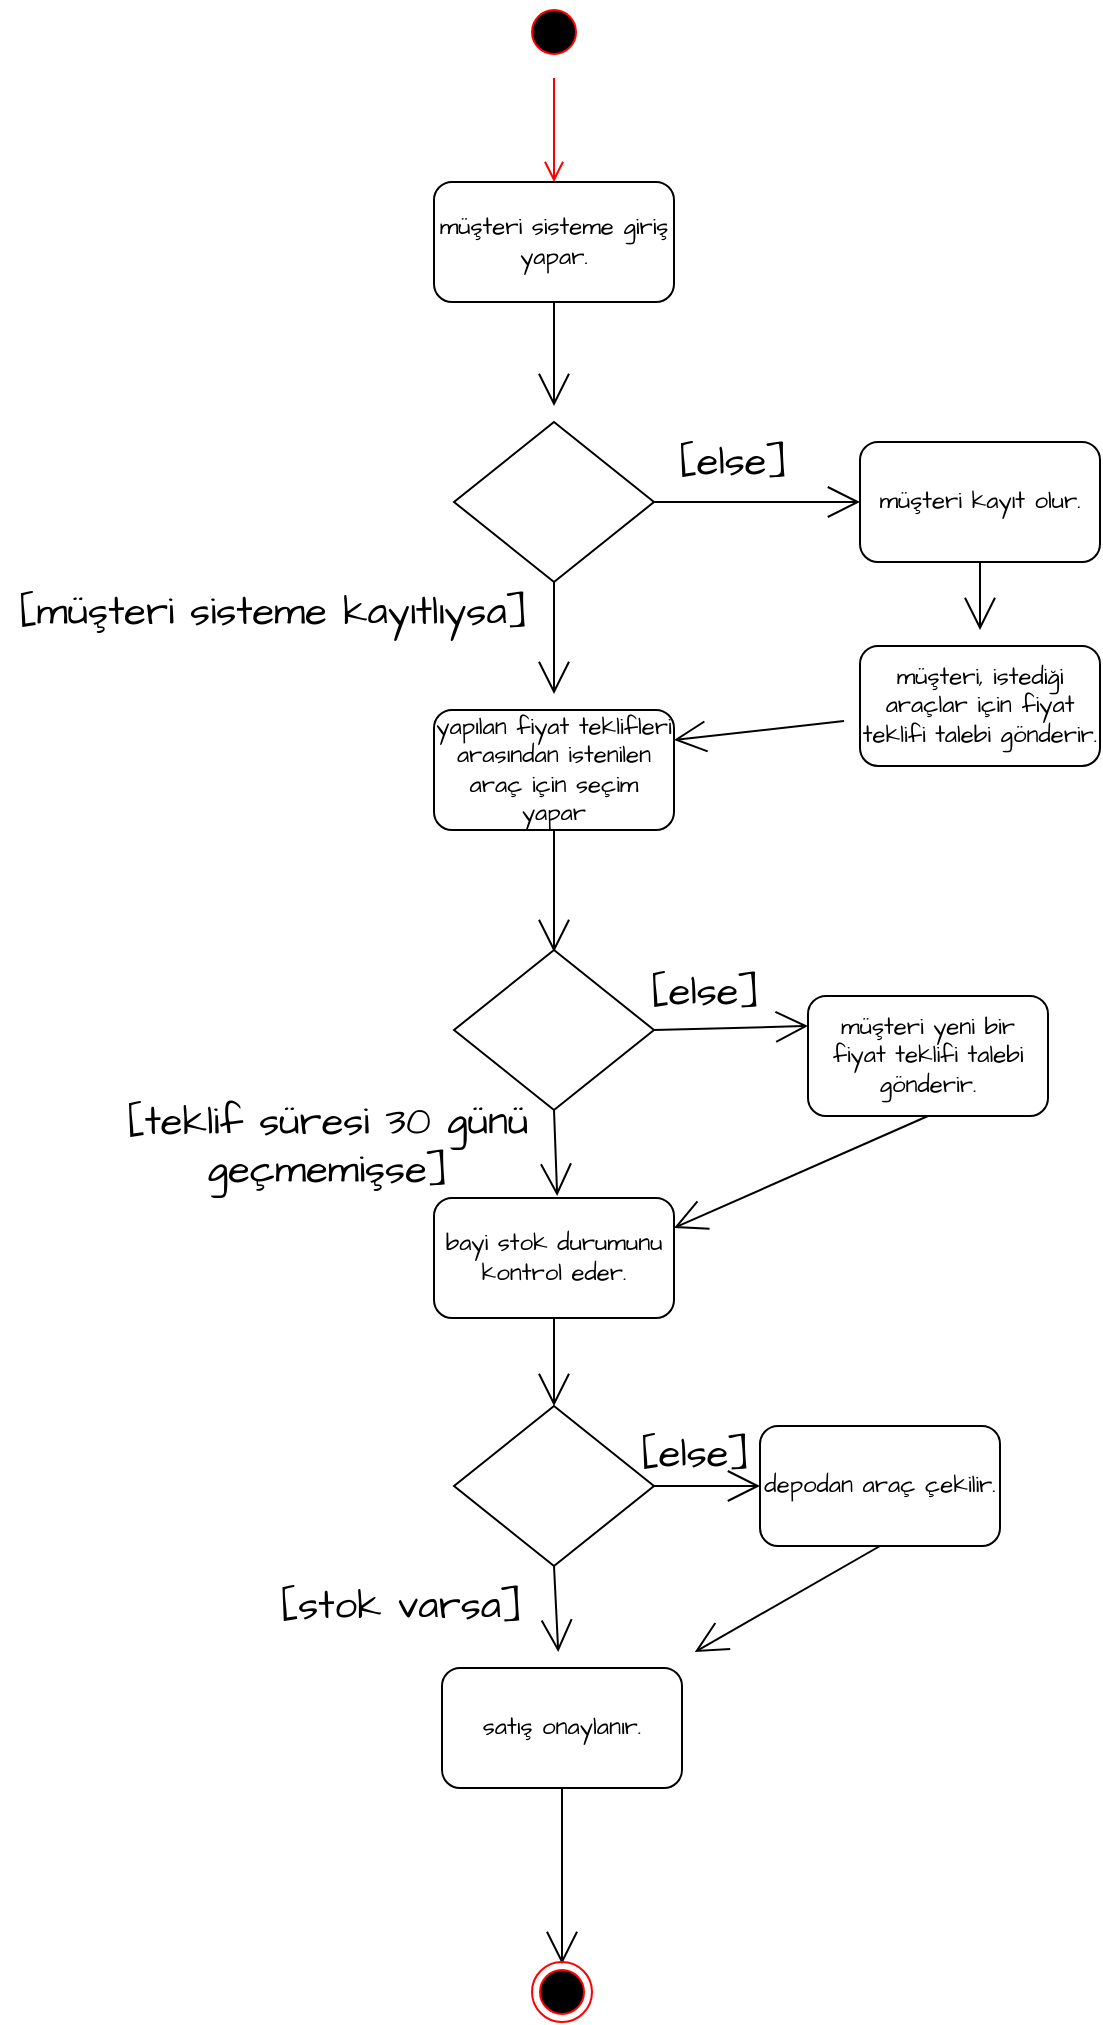 <mxfile version="27.0.6">
  <diagram name="Sayfa -1" id="0jJvFyLG2YzIqBmxauGC">
    <mxGraphModel dx="1912" dy="1069" grid="0" gridSize="10" guides="1" tooltips="1" connect="1" arrows="1" fold="1" page="0" pageScale="1" pageWidth="827" pageHeight="1169" math="0" shadow="0">
      <root>
        <mxCell id="0" />
        <mxCell id="1" parent="0" />
        <mxCell id="j4_hcc7tg6HEmNdBThnG-3" style="edgeStyle=none;curved=1;rounded=0;orthogonalLoop=1;jettySize=auto;html=1;exitX=0.5;exitY=1;exitDx=0;exitDy=0;fontFamily=Architects Daughter;fontSource=https%3A%2F%2Ffonts.googleapis.com%2Fcss%3Ffamily%3DArchitects%2BDaughter;fontSize=16;startSize=14;endArrow=open;endSize=14;sourcePerimeterSpacing=8;targetPerimeterSpacing=8;" edge="1" parent="1" source="j4_hcc7tg6HEmNdBThnG-1" target="j4_hcc7tg6HEmNdBThnG-2">
          <mxGeometry relative="1" as="geometry" />
        </mxCell>
        <mxCell id="j4_hcc7tg6HEmNdBThnG-1" value="müşteri sisteme giriş yapar." style="rounded=1;whiteSpace=wrap;html=1;fontFamily=Architects Daughter;fontSource=https%3A%2F%2Ffonts.googleapis.com%2Fcss%3Ffamily%3DArchitects%2BDaughter;" vertex="1" parent="1">
          <mxGeometry x="215" y="-12" width="120" height="60" as="geometry" />
        </mxCell>
        <mxCell id="j4_hcc7tg6HEmNdBThnG-5" style="edgeStyle=none;curved=1;rounded=0;orthogonalLoop=1;jettySize=auto;html=1;exitX=0.5;exitY=1;exitDx=0;exitDy=0;fontFamily=Architects Daughter;fontSource=https%3A%2F%2Ffonts.googleapis.com%2Fcss%3Ffamily%3DArchitects%2BDaughter;fontSize=16;startSize=14;endArrow=open;endSize=14;sourcePerimeterSpacing=8;targetPerimeterSpacing=8;" edge="1" parent="1" source="j4_hcc7tg6HEmNdBThnG-2" target="j4_hcc7tg6HEmNdBThnG-6">
          <mxGeometry relative="1" as="geometry">
            <mxPoint x="275" y="234.8" as="targetPoint" />
          </mxGeometry>
        </mxCell>
        <mxCell id="j4_hcc7tg6HEmNdBThnG-7" style="edgeStyle=none;curved=1;rounded=0;orthogonalLoop=1;jettySize=auto;html=1;exitX=1;exitY=0.5;exitDx=0;exitDy=0;entryX=0;entryY=0.5;entryDx=0;entryDy=0;fontFamily=Architects Daughter;fontSource=https%3A%2F%2Ffonts.googleapis.com%2Fcss%3Ffamily%3DArchitects%2BDaughter;fontSize=16;startSize=14;endArrow=open;endSize=14;sourcePerimeterSpacing=8;targetPerimeterSpacing=8;" edge="1" parent="1" source="j4_hcc7tg6HEmNdBThnG-2" target="j4_hcc7tg6HEmNdBThnG-4">
          <mxGeometry relative="1" as="geometry" />
        </mxCell>
        <mxCell id="j4_hcc7tg6HEmNdBThnG-2" value="" style="rhombus;whiteSpace=wrap;html=1;shadow=0;fontFamily=Helvetica;fontSize=12;align=center;strokeWidth=1;spacing=6;spacingTop=-4;" vertex="1" parent="1">
          <mxGeometry x="225" y="108" width="100" height="80" as="geometry" />
        </mxCell>
        <mxCell id="j4_hcc7tg6HEmNdBThnG-23" style="edgeStyle=none;curved=1;rounded=0;orthogonalLoop=1;jettySize=auto;html=1;exitX=0.5;exitY=1;exitDx=0;exitDy=0;fontFamily=Architects Daughter;fontSource=https%3A%2F%2Ffonts.googleapis.com%2Fcss%3Ffamily%3DArchitects%2BDaughter;fontSize=16;startSize=14;endArrow=open;endSize=14;sourcePerimeterSpacing=8;targetPerimeterSpacing=8;" edge="1" parent="1" source="j4_hcc7tg6HEmNdBThnG-4" target="j4_hcc7tg6HEmNdBThnG-24">
          <mxGeometry relative="1" as="geometry">
            <mxPoint x="488" y="223.6" as="targetPoint" />
          </mxGeometry>
        </mxCell>
        <mxCell id="j4_hcc7tg6HEmNdBThnG-4" value="müşteri kayıt olur." style="rounded=1;whiteSpace=wrap;html=1;fontFamily=Architects Daughter;fontSource=https%3A%2F%2Ffonts.googleapis.com%2Fcss%3Ffamily%3DArchitects%2BDaughter;" vertex="1" parent="1">
          <mxGeometry x="428" y="118" width="120" height="60" as="geometry" />
        </mxCell>
        <mxCell id="j4_hcc7tg6HEmNdBThnG-17" style="edgeStyle=none;curved=1;rounded=0;orthogonalLoop=1;jettySize=auto;html=1;exitX=0.5;exitY=1;exitDx=0;exitDy=0;entryX=0.5;entryY=0;entryDx=0;entryDy=0;fontFamily=Architects Daughter;fontSource=https%3A%2F%2Ffonts.googleapis.com%2Fcss%3Ffamily%3DArchitects%2BDaughter;fontSize=16;startSize=14;endArrow=open;endSize=14;sourcePerimeterSpacing=8;targetPerimeterSpacing=8;" edge="1" parent="1" source="j4_hcc7tg6HEmNdBThnG-6">
          <mxGeometry relative="1" as="geometry">
            <mxPoint x="275" y="373" as="targetPoint" />
          </mxGeometry>
        </mxCell>
        <mxCell id="j4_hcc7tg6HEmNdBThnG-6" value="yapılan fiyat teklifleri arasından istenilen araç için seçim yapar" style="rounded=1;whiteSpace=wrap;html=1;fontFamily=Architects Daughter;fontSource=https%3A%2F%2Ffonts.googleapis.com%2Fcss%3Ffamily%3DArchitects%2BDaughter;" vertex="1" parent="1">
          <mxGeometry x="215" y="252.0" width="120" height="60" as="geometry" />
        </mxCell>
        <mxCell id="j4_hcc7tg6HEmNdBThnG-8" value="[müşteri sisteme kayıtlıysa]" style="text;strokeColor=none;fillColor=none;html=1;align=center;verticalAlign=middle;whiteSpace=wrap;rounded=0;fontSize=20;fontFamily=Architects Daughter;fontSource=https%3A%2F%2Ffonts.googleapis.com%2Fcss%3Ffamily%3DArchitects%2BDaughter;" vertex="1" parent="1">
          <mxGeometry x="-2" y="201" width="274" height="2" as="geometry" />
        </mxCell>
        <mxCell id="j4_hcc7tg6HEmNdBThnG-9" value="[else]" style="text;strokeColor=none;fillColor=none;html=1;align=center;verticalAlign=middle;whiteSpace=wrap;rounded=0;fontSize=20;fontFamily=Architects Daughter;fontSource=https%3A%2F%2Ffonts.googleapis.com%2Fcss%3Ffamily%3DArchitects%2BDaughter;" vertex="1" parent="1">
          <mxGeometry x="335" y="112" width="60" height="30" as="geometry" />
        </mxCell>
        <mxCell id="j4_hcc7tg6HEmNdBThnG-13" style="edgeStyle=none;curved=1;rounded=0;orthogonalLoop=1;jettySize=auto;html=1;exitX=0.5;exitY=1;exitDx=0;exitDy=0;entryX=0.5;entryY=0;entryDx=0;entryDy=0;fontFamily=Architects Daughter;fontSource=https%3A%2F%2Ffonts.googleapis.com%2Fcss%3Ffamily%3DArchitects%2BDaughter;fontSize=16;startSize=14;endArrow=open;endSize=14;sourcePerimeterSpacing=8;targetPerimeterSpacing=8;" edge="1" parent="1" source="j4_hcc7tg6HEmNdBThnG-11" target="j4_hcc7tg6HEmNdBThnG-12">
          <mxGeometry relative="1" as="geometry" />
        </mxCell>
        <mxCell id="j4_hcc7tg6HEmNdBThnG-11" value="bayi stok durumunu kontrol eder." style="rounded=1;whiteSpace=wrap;html=1;fontFamily=Architects Daughter;fontSource=https%3A%2F%2Ffonts.googleapis.com%2Fcss%3Ffamily%3DArchitects%2BDaughter;" vertex="1" parent="1">
          <mxGeometry x="215" y="496" width="120" height="60" as="geometry" />
        </mxCell>
        <mxCell id="j4_hcc7tg6HEmNdBThnG-15" style="edgeStyle=none;curved=1;rounded=0;orthogonalLoop=1;jettySize=auto;html=1;exitX=1;exitY=0.5;exitDx=0;exitDy=0;entryX=0;entryY=0.5;entryDx=0;entryDy=0;fontFamily=Architects Daughter;fontSource=https%3A%2F%2Ffonts.googleapis.com%2Fcss%3Ffamily%3DArchitects%2BDaughter;fontSize=16;startSize=14;endArrow=open;endSize=14;sourcePerimeterSpacing=8;targetPerimeterSpacing=8;" edge="1" parent="1" source="j4_hcc7tg6HEmNdBThnG-12" target="j4_hcc7tg6HEmNdBThnG-14">
          <mxGeometry relative="1" as="geometry" />
        </mxCell>
        <mxCell id="j4_hcc7tg6HEmNdBThnG-27" style="edgeStyle=none;curved=1;rounded=0;orthogonalLoop=1;jettySize=auto;html=1;exitX=0.5;exitY=1;exitDx=0;exitDy=0;fontFamily=Architects Daughter;fontSource=https%3A%2F%2Ffonts.googleapis.com%2Fcss%3Ffamily%3DArchitects%2BDaughter;fontSize=16;startSize=14;endArrow=open;endSize=14;sourcePerimeterSpacing=8;targetPerimeterSpacing=8;" edge="1" parent="1" source="j4_hcc7tg6HEmNdBThnG-12" target="j4_hcc7tg6HEmNdBThnG-26">
          <mxGeometry relative="1" as="geometry" />
        </mxCell>
        <mxCell id="j4_hcc7tg6HEmNdBThnG-12" value="" style="rhombus;whiteSpace=wrap;html=1;shadow=0;fontFamily=Helvetica;fontSize=12;align=center;strokeWidth=1;spacing=6;spacingTop=-4;" vertex="1" parent="1">
          <mxGeometry x="225" y="600" width="100" height="80" as="geometry" />
        </mxCell>
        <mxCell id="j4_hcc7tg6HEmNdBThnG-31" style="edgeStyle=none;curved=1;rounded=0;orthogonalLoop=1;jettySize=auto;html=1;exitX=0.5;exitY=1;exitDx=0;exitDy=0;fontFamily=Architects Daughter;fontSource=https%3A%2F%2Ffonts.googleapis.com%2Fcss%3Ffamily%3DArchitects%2BDaughter;fontSize=16;startSize=14;endArrow=open;endSize=14;sourcePerimeterSpacing=8;targetPerimeterSpacing=8;" edge="1" parent="1" source="j4_hcc7tg6HEmNdBThnG-14" target="j4_hcc7tg6HEmNdBThnG-26">
          <mxGeometry relative="1" as="geometry" />
        </mxCell>
        <mxCell id="j4_hcc7tg6HEmNdBThnG-14" value="depodan araç çekilir." style="rounded=1;whiteSpace=wrap;html=1;fontFamily=Architects Daughter;fontSource=https%3A%2F%2Ffonts.googleapis.com%2Fcss%3Ffamily%3DArchitects%2BDaughter;" vertex="1" parent="1">
          <mxGeometry x="378" y="610" width="120" height="60" as="geometry" />
        </mxCell>
        <mxCell id="j4_hcc7tg6HEmNdBThnG-20" style="edgeStyle=none;curved=1;rounded=0;orthogonalLoop=1;jettySize=auto;html=1;exitX=0.5;exitY=1;exitDx=0;exitDy=0;fontFamily=Architects Daughter;fontSource=https%3A%2F%2Ffonts.googleapis.com%2Fcss%3Ffamily%3DArchitects%2BDaughter;fontSize=16;startSize=14;endArrow=open;endSize=14;sourcePerimeterSpacing=8;targetPerimeterSpacing=8;" edge="1" parent="1" source="j4_hcc7tg6HEmNdBThnG-18">
          <mxGeometry relative="1" as="geometry">
            <mxPoint x="276.593" y="495" as="targetPoint" />
          </mxGeometry>
        </mxCell>
        <mxCell id="j4_hcc7tg6HEmNdBThnG-22" style="edgeStyle=none;curved=1;rounded=0;orthogonalLoop=1;jettySize=auto;html=1;exitX=1;exitY=0.5;exitDx=0;exitDy=0;entryX=0;entryY=0.25;entryDx=0;entryDy=0;fontFamily=Architects Daughter;fontSource=https%3A%2F%2Ffonts.googleapis.com%2Fcss%3Ffamily%3DArchitects%2BDaughter;fontSize=16;startSize=14;endArrow=open;endSize=14;sourcePerimeterSpacing=8;targetPerimeterSpacing=8;" edge="1" parent="1" source="j4_hcc7tg6HEmNdBThnG-18" target="j4_hcc7tg6HEmNdBThnG-21">
          <mxGeometry relative="1" as="geometry" />
        </mxCell>
        <mxCell id="j4_hcc7tg6HEmNdBThnG-18" value="" style="rhombus;whiteSpace=wrap;html=1;shadow=0;fontFamily=Helvetica;fontSize=12;align=center;strokeWidth=1;spacing=6;spacingTop=-4;" vertex="1" parent="1">
          <mxGeometry x="225" y="372" width="100" height="80" as="geometry" />
        </mxCell>
        <mxCell id="j4_hcc7tg6HEmNdBThnG-28" style="edgeStyle=none;curved=1;rounded=0;orthogonalLoop=1;jettySize=auto;html=1;exitX=0.5;exitY=1;exitDx=0;exitDy=0;entryX=1;entryY=0.25;entryDx=0;entryDy=0;fontFamily=Architects Daughter;fontSource=https%3A%2F%2Ffonts.googleapis.com%2Fcss%3Ffamily%3DArchitects%2BDaughter;fontSize=16;startSize=14;endArrow=open;endSize=14;sourcePerimeterSpacing=8;targetPerimeterSpacing=8;" edge="1" parent="1" source="j4_hcc7tg6HEmNdBThnG-21" target="j4_hcc7tg6HEmNdBThnG-11">
          <mxGeometry relative="1" as="geometry" />
        </mxCell>
        <mxCell id="j4_hcc7tg6HEmNdBThnG-21" value="müşteri yeni bir fiyat teklifi talebi gönderir." style="rounded=1;whiteSpace=wrap;html=1;fontFamily=Architects Daughter;fontSource=https%3A%2F%2Ffonts.googleapis.com%2Fcss%3Ffamily%3DArchitects%2BDaughter;" vertex="1" parent="1">
          <mxGeometry x="402" y="395" width="120" height="60" as="geometry" />
        </mxCell>
        <mxCell id="j4_hcc7tg6HEmNdBThnG-25" style="edgeStyle=none;curved=1;rounded=0;orthogonalLoop=1;jettySize=auto;html=1;entryX=1;entryY=0.25;entryDx=0;entryDy=0;fontFamily=Architects Daughter;fontSource=https%3A%2F%2Ffonts.googleapis.com%2Fcss%3Ffamily%3DArchitects%2BDaughter;fontSize=16;startSize=14;endArrow=open;endSize=14;sourcePerimeterSpacing=8;targetPerimeterSpacing=8;" edge="1" parent="1" source="j4_hcc7tg6HEmNdBThnG-24" target="j4_hcc7tg6HEmNdBThnG-6">
          <mxGeometry relative="1" as="geometry" />
        </mxCell>
        <mxCell id="j4_hcc7tg6HEmNdBThnG-24" value="müşteri, istediği araçlar için fiyat teklifi talebi gönderir." style="rounded=1;whiteSpace=wrap;html=1;fontFamily=Architects Daughter;fontSource=https%3A%2F%2Ffonts.googleapis.com%2Fcss%3Ffamily%3DArchitects%2BDaughter;" vertex="1" parent="1">
          <mxGeometry x="428" y="220.0" width="120" height="60" as="geometry" />
        </mxCell>
        <mxCell id="j4_hcc7tg6HEmNdBThnG-35" style="edgeStyle=none;curved=1;rounded=0;orthogonalLoop=1;jettySize=auto;html=1;exitX=0.5;exitY=1;exitDx=0;exitDy=0;fontFamily=Architects Daughter;fontSource=https%3A%2F%2Ffonts.googleapis.com%2Fcss%3Ffamily%3DArchitects%2BDaughter;fontSize=16;startSize=14;endArrow=open;endSize=14;sourcePerimeterSpacing=8;targetPerimeterSpacing=8;" edge="1" parent="1" source="j4_hcc7tg6HEmNdBThnG-26">
          <mxGeometry relative="1" as="geometry">
            <mxPoint x="279" y="879" as="targetPoint" />
          </mxGeometry>
        </mxCell>
        <mxCell id="j4_hcc7tg6HEmNdBThnG-26" value="satış onaylanır." style="rounded=1;whiteSpace=wrap;html=1;fontFamily=Architects Daughter;fontSource=https%3A%2F%2Ffonts.googleapis.com%2Fcss%3Ffamily%3DArchitects%2BDaughter;" vertex="1" parent="1">
          <mxGeometry x="219" y="731" width="120" height="60" as="geometry" />
        </mxCell>
        <mxCell id="j4_hcc7tg6HEmNdBThnG-29" value="[teklif süresi 30 günü geçmemişse]" style="text;strokeColor=none;fillColor=none;html=1;align=center;verticalAlign=middle;whiteSpace=wrap;rounded=0;fontSize=20;fontFamily=Architects Daughter;fontSource=https%3A%2F%2Ffonts.googleapis.com%2Fcss%3Ffamily%3DArchitects%2BDaughter;" vertex="1" parent="1">
          <mxGeometry x="35" y="452" width="254" height="33" as="geometry" />
        </mxCell>
        <mxCell id="j4_hcc7tg6HEmNdBThnG-30" value="[else]" style="text;strokeColor=none;fillColor=none;html=1;align=center;verticalAlign=middle;whiteSpace=wrap;rounded=0;fontSize=20;fontFamily=Architects Daughter;fontSource=https%3A%2F%2Ffonts.googleapis.com%2Fcss%3Ffamily%3DArchitects%2BDaughter;" vertex="1" parent="1">
          <mxGeometry x="321" y="377" width="60" height="30" as="geometry" />
        </mxCell>
        <mxCell id="j4_hcc7tg6HEmNdBThnG-32" value="[stok varsa]" style="text;strokeColor=none;fillColor=none;html=1;align=center;verticalAlign=middle;whiteSpace=wrap;rounded=0;fontSize=20;fontFamily=Architects Daughter;fontSource=https%3A%2F%2Ffonts.googleapis.com%2Fcss%3Ffamily%3DArchitects%2BDaughter;" vertex="1" parent="1">
          <mxGeometry x="128" y="684" width="142" height="29" as="geometry" />
        </mxCell>
        <mxCell id="j4_hcc7tg6HEmNdBThnG-33" value="[else]" style="text;strokeColor=none;fillColor=none;html=1;align=center;verticalAlign=middle;whiteSpace=wrap;rounded=0;fontSize=20;fontFamily=Architects Daughter;fontSource=https%3A%2F%2Ffonts.googleapis.com%2Fcss%3Ffamily%3DArchitects%2BDaughter;" vertex="1" parent="1">
          <mxGeometry x="316" y="608" width="60" height="30" as="geometry" />
        </mxCell>
        <mxCell id="j4_hcc7tg6HEmNdBThnG-36" value="" style="ellipse;html=1;shape=startState;fillColor=#000000;strokeColor=#ff0000;fontFamily=Architects Daughter;fontSource=https%3A%2F%2Ffonts.googleapis.com%2Fcss%3Ffamily%3DArchitects%2BDaughter;" vertex="1" parent="1">
          <mxGeometry x="260" y="-102" width="30" height="30" as="geometry" />
        </mxCell>
        <mxCell id="j4_hcc7tg6HEmNdBThnG-37" value="" style="edgeStyle=orthogonalEdgeStyle;html=1;verticalAlign=bottom;endArrow=open;endSize=8;strokeColor=#ff0000;rounded=0;fontFamily=Architects Daughter;fontSource=https%3A%2F%2Ffonts.googleapis.com%2Fcss%3Ffamily%3DArchitects%2BDaughter;fontSize=16;sourcePerimeterSpacing=8;targetPerimeterSpacing=8;curved=1;" edge="1" source="j4_hcc7tg6HEmNdBThnG-36" parent="1">
          <mxGeometry relative="1" as="geometry">
            <mxPoint x="275" y="-12" as="targetPoint" />
          </mxGeometry>
        </mxCell>
        <mxCell id="j4_hcc7tg6HEmNdBThnG-38" value="" style="ellipse;html=1;shape=endState;fillColor=#000000;strokeColor=#ff0000;fontFamily=Architects Daughter;fontSource=https%3A%2F%2Ffonts.googleapis.com%2Fcss%3Ffamily%3DArchitects%2BDaughter;" vertex="1" parent="1">
          <mxGeometry x="264" y="878" width="30" height="30" as="geometry" />
        </mxCell>
      </root>
    </mxGraphModel>
  </diagram>
</mxfile>
